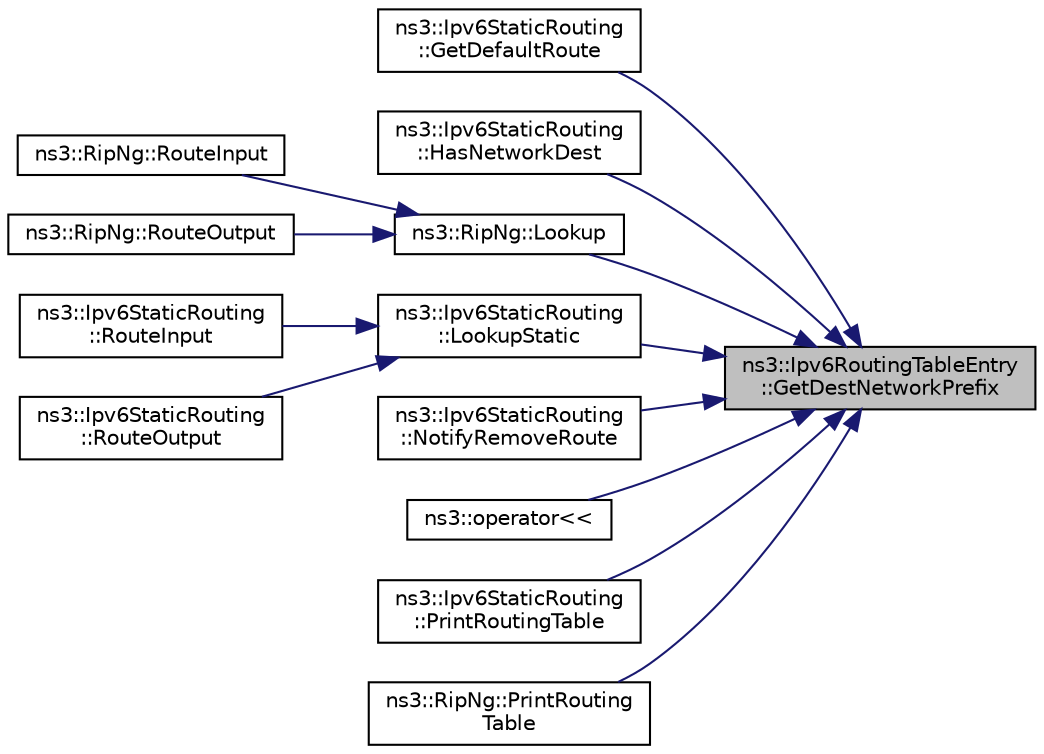 digraph "ns3::Ipv6RoutingTableEntry::GetDestNetworkPrefix"
{
 // LATEX_PDF_SIZE
  edge [fontname="Helvetica",fontsize="10",labelfontname="Helvetica",labelfontsize="10"];
  node [fontname="Helvetica",fontsize="10",shape=record];
  rankdir="RL";
  Node1 [label="ns3::Ipv6RoutingTableEntry\l::GetDestNetworkPrefix",height=0.2,width=0.4,color="black", fillcolor="grey75", style="filled", fontcolor="black",tooltip="Get the destination prefix."];
  Node1 -> Node2 [dir="back",color="midnightblue",fontsize="10",style="solid",fontname="Helvetica"];
  Node2 [label="ns3::Ipv6StaticRouting\l::GetDefaultRoute",height=0.2,width=0.4,color="black", fillcolor="white", style="filled",URL="$classns3_1_1_ipv6_static_routing.html#aabac84f4bef43734f7bbf25b2f959705",tooltip="Get the default route."];
  Node1 -> Node3 [dir="back",color="midnightblue",fontsize="10",style="solid",fontname="Helvetica"];
  Node3 [label="ns3::Ipv6StaticRouting\l::HasNetworkDest",height=0.2,width=0.4,color="black", fillcolor="white", style="filled",URL="$classns3_1_1_ipv6_static_routing.html#a64cae9e90c2a35915bd5dae9ea84728d",tooltip="If the destination is already present in network destination list."];
  Node1 -> Node4 [dir="back",color="midnightblue",fontsize="10",style="solid",fontname="Helvetica"];
  Node4 [label="ns3::RipNg::Lookup",height=0.2,width=0.4,color="black", fillcolor="white", style="filled",URL="$classns3_1_1_rip_ng.html#ac008f65e3fe915230191cb1099890489",tooltip="Lookup in the forwarding table for destination."];
  Node4 -> Node5 [dir="back",color="midnightblue",fontsize="10",style="solid",fontname="Helvetica"];
  Node5 [label="ns3::RipNg::RouteInput",height=0.2,width=0.4,color="black", fillcolor="white", style="filled",URL="$classns3_1_1_rip_ng.html#ad85da69a6006cd5089e1a69e7a6be13b",tooltip="Route an input packet (to be forwarded or locally delivered)"];
  Node4 -> Node6 [dir="back",color="midnightblue",fontsize="10",style="solid",fontname="Helvetica"];
  Node6 [label="ns3::RipNg::RouteOutput",height=0.2,width=0.4,color="black", fillcolor="white", style="filled",URL="$classns3_1_1_rip_ng.html#acc42ebebc7e1b3ccb68c7be6b2f37f95",tooltip="Query routing cache for an existing route, for an outbound packet."];
  Node1 -> Node7 [dir="back",color="midnightblue",fontsize="10",style="solid",fontname="Helvetica"];
  Node7 [label="ns3::Ipv6StaticRouting\l::LookupStatic",height=0.2,width=0.4,color="black", fillcolor="white", style="filled",URL="$classns3_1_1_ipv6_static_routing.html#a53cafb0907cefabca6894c9d4dc6c154",tooltip="Lookup in the forwarding table for destination."];
  Node7 -> Node8 [dir="back",color="midnightblue",fontsize="10",style="solid",fontname="Helvetica"];
  Node8 [label="ns3::Ipv6StaticRouting\l::RouteInput",height=0.2,width=0.4,color="black", fillcolor="white", style="filled",URL="$classns3_1_1_ipv6_static_routing.html#a33810db6250f018b4587dc34a43a80cb",tooltip="Route an input packet (to be forwarded or locally delivered)"];
  Node7 -> Node9 [dir="back",color="midnightblue",fontsize="10",style="solid",fontname="Helvetica"];
  Node9 [label="ns3::Ipv6StaticRouting\l::RouteOutput",height=0.2,width=0.4,color="black", fillcolor="white", style="filled",URL="$classns3_1_1_ipv6_static_routing.html#a494b7a870cc1af31ba11611128a067a6",tooltip="Query routing cache for an existing route, for an outbound packet."];
  Node1 -> Node10 [dir="back",color="midnightblue",fontsize="10",style="solid",fontname="Helvetica"];
  Node10 [label="ns3::Ipv6StaticRouting\l::NotifyRemoveRoute",height=0.2,width=0.4,color="black", fillcolor="white", style="filled",URL="$classns3_1_1_ipv6_static_routing.html#aee1c676f218334e82bbbaf695aa93514",tooltip="Notify route removing."];
  Node1 -> Node11 [dir="back",color="midnightblue",fontsize="10",style="solid",fontname="Helvetica"];
  Node11 [label="ns3::operator\<\<",height=0.2,width=0.4,color="black", fillcolor="white", style="filled",URL="$namespacens3.html#ae91c6d0b80104fa271d55f0f60b6808b",tooltip="Stream insertion operator."];
  Node1 -> Node12 [dir="back",color="midnightblue",fontsize="10",style="solid",fontname="Helvetica"];
  Node12 [label="ns3::Ipv6StaticRouting\l::PrintRoutingTable",height=0.2,width=0.4,color="black", fillcolor="white", style="filled",URL="$classns3_1_1_ipv6_static_routing.html#adcec5c4515ac7474137170619bc49de8",tooltip="Print the Routing Table entries."];
  Node1 -> Node13 [dir="back",color="midnightblue",fontsize="10",style="solid",fontname="Helvetica"];
  Node13 [label="ns3::RipNg::PrintRouting\lTable",height=0.2,width=0.4,color="black", fillcolor="white", style="filled",URL="$classns3_1_1_rip_ng.html#a8f0f68b25eb3f95485d24409569b4504",tooltip="Print the Routing Table entries."];
}
